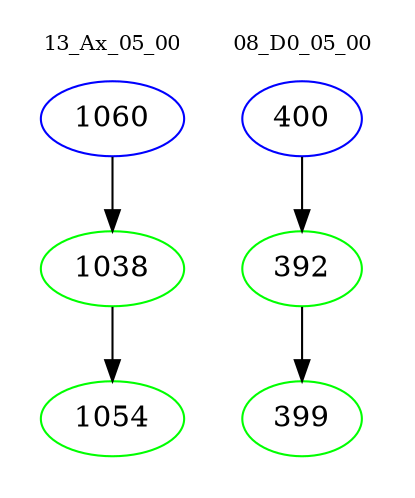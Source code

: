 digraph{
subgraph cluster_0 {
color = white
label = "13_Ax_05_00";
fontsize=10;
T0_1060 [label="1060", color="blue"]
T0_1060 -> T0_1038 [color="black"]
T0_1038 [label="1038", color="green"]
T0_1038 -> T0_1054 [color="black"]
T0_1054 [label="1054", color="green"]
}
subgraph cluster_1 {
color = white
label = "08_D0_05_00";
fontsize=10;
T1_400 [label="400", color="blue"]
T1_400 -> T1_392 [color="black"]
T1_392 [label="392", color="green"]
T1_392 -> T1_399 [color="black"]
T1_399 [label="399", color="green"]
}
}
